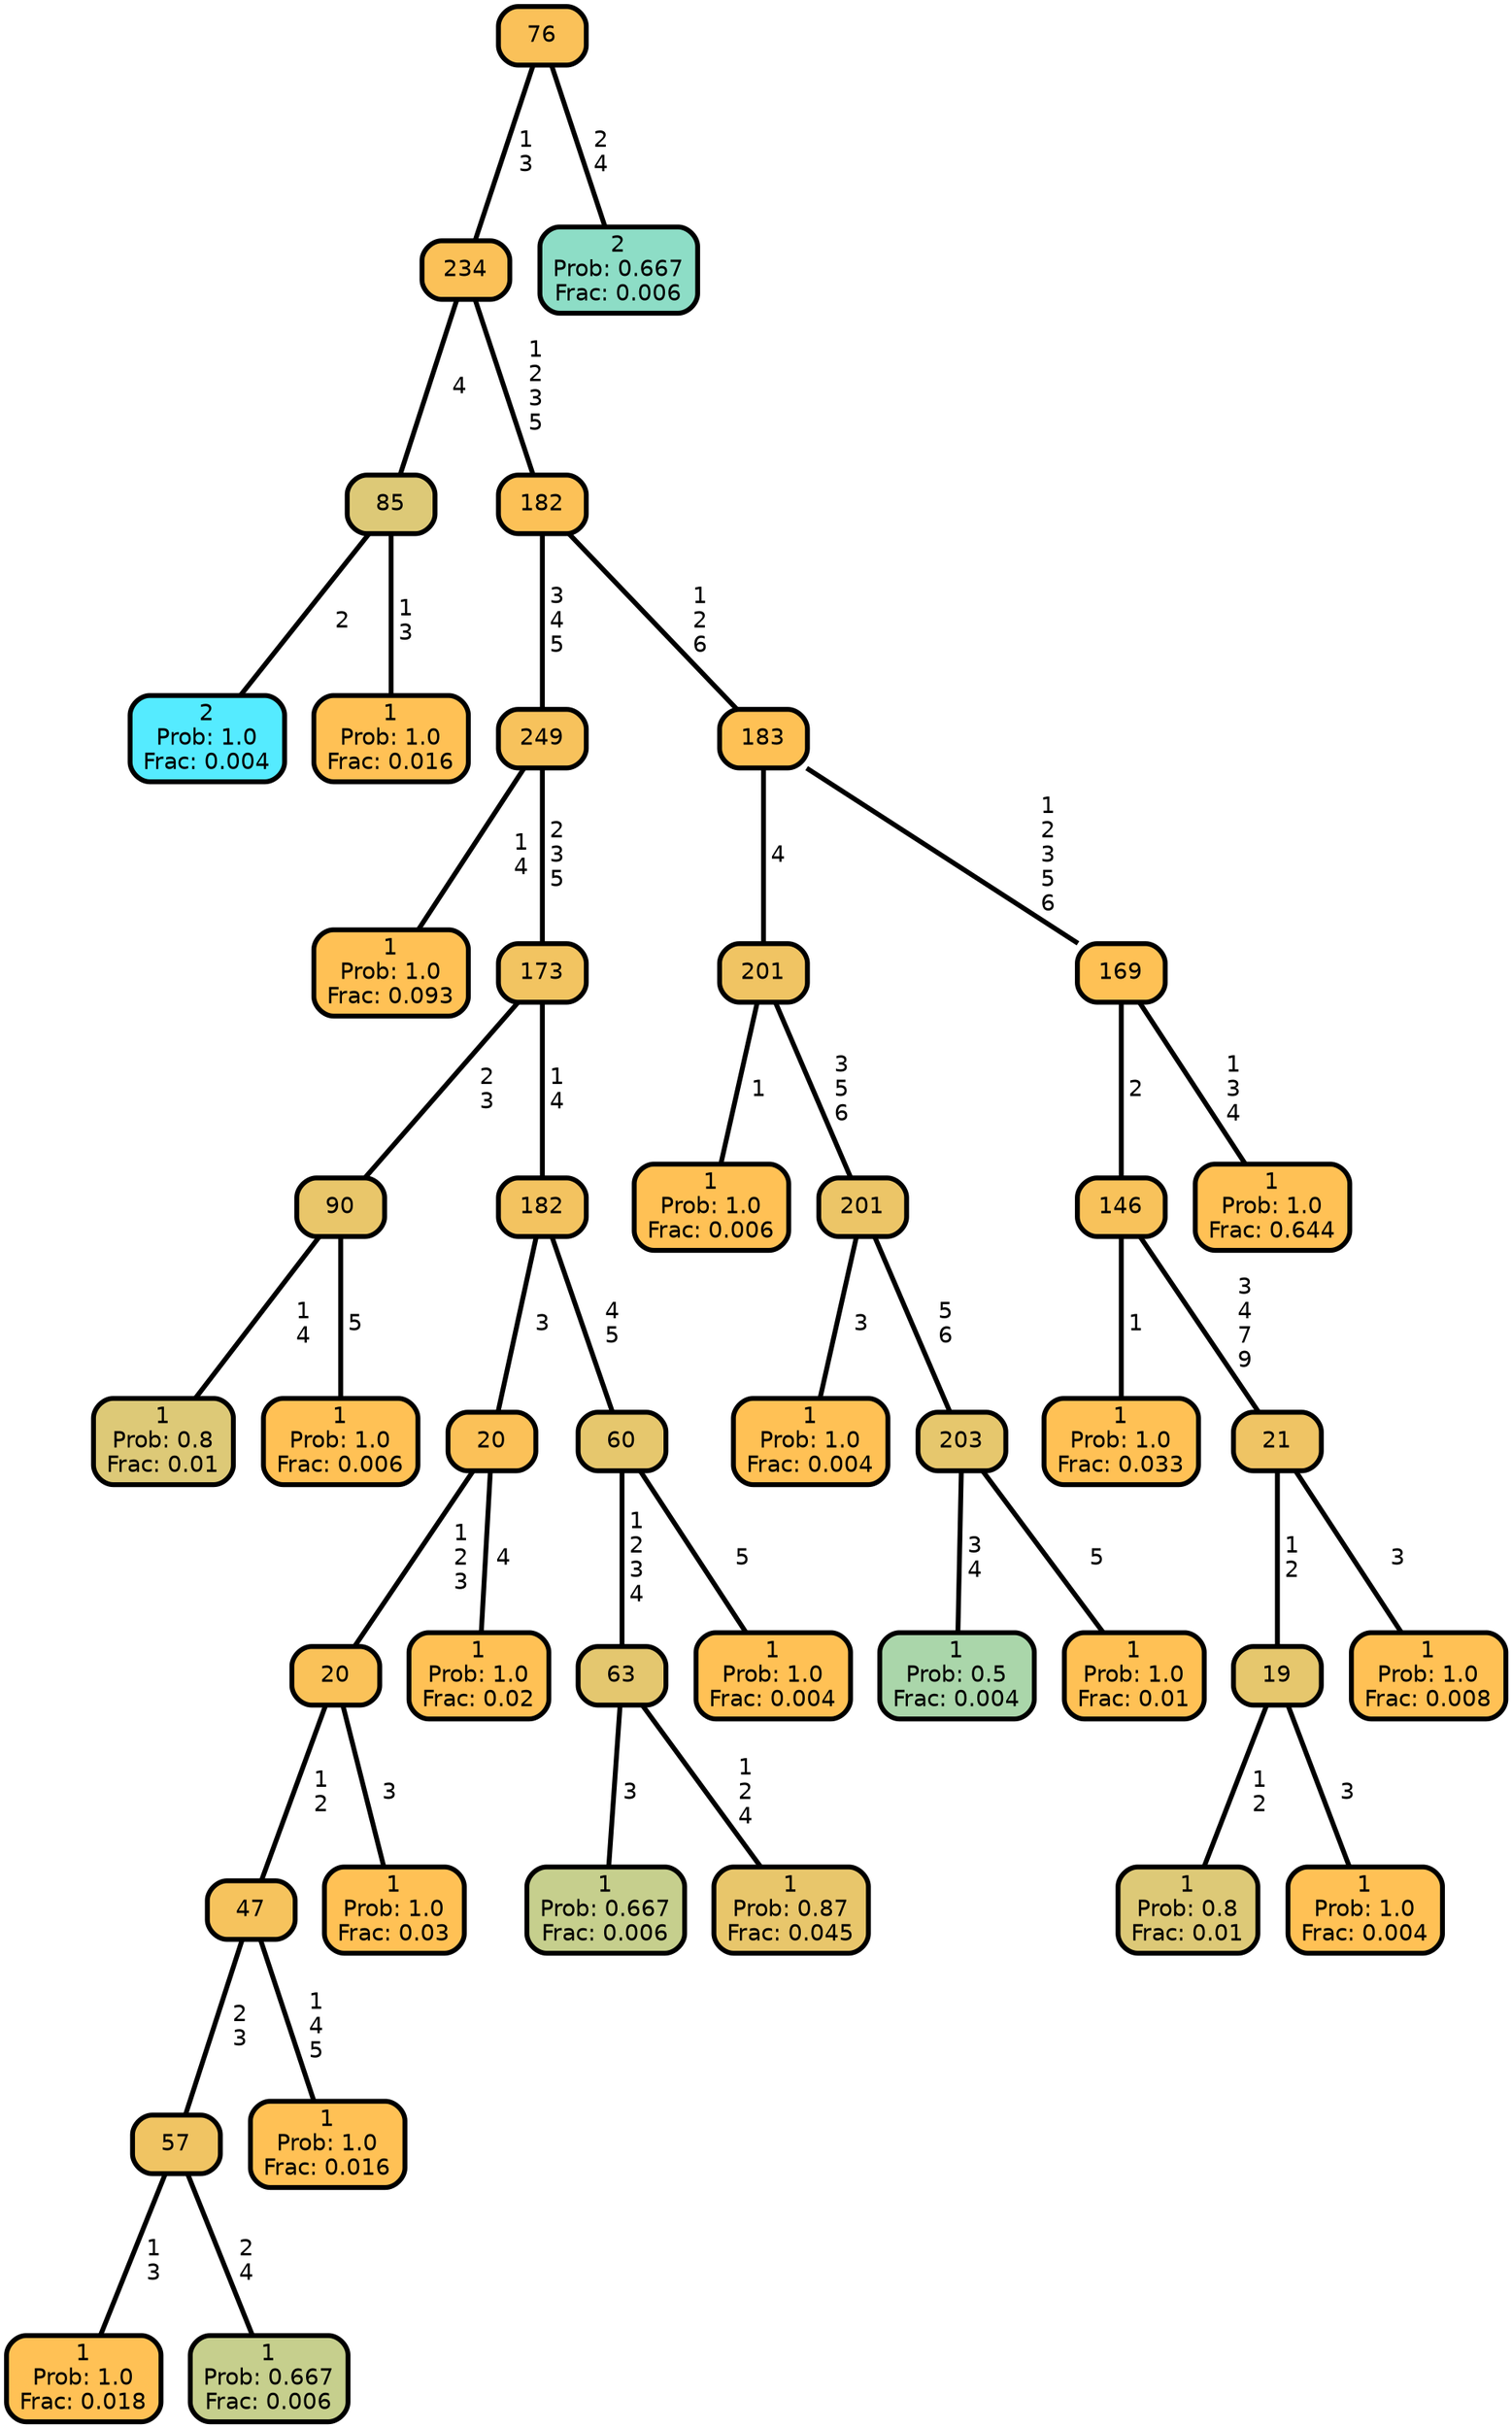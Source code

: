 graph Tree {
node [shape=box, style="filled, rounded",color="black",penwidth="3",fontcolor="black",                 fontname=helvetica] ;
graph [ranksep="0 equally", splines=straight,                 bgcolor=transparent, dpi=200] ;
edge [fontname=helvetica, color=black] ;
0 [label="2
Prob: 1.0
Frac: 0.004", fillcolor="#55ebff"] ;
1 [label="85", fillcolor="#ddc977"] ;
2 [label="1
Prob: 1.0
Frac: 0.016", fillcolor="#ffc155"] ;
3 [label="234", fillcolor="#fbc158"] ;
4 [label="1
Prob: 1.0
Frac: 0.093", fillcolor="#ffc155"] ;
5 [label="249", fillcolor="#f7c25c"] ;
6 [label="1
Prob: 0.8
Frac: 0.01", fillcolor="#ddc977"] ;
7 [label="90", fillcolor="#e9c66a"] ;
8 [label="1
Prob: 1.0
Frac: 0.006", fillcolor="#ffc155"] ;
9 [label="173", fillcolor="#f2c461"] ;
10 [label="1
Prob: 1.0
Frac: 0.018", fillcolor="#ffc155"] ;
11 [label="57", fillcolor="#f0c463"] ;
12 [label="1
Prob: 0.667
Frac: 0.006", fillcolor="#c6cf8d"] ;
13 [label="47", fillcolor="#f6c35d"] ;
14 [label="1
Prob: 1.0
Frac: 0.016", fillcolor="#ffc155"] ;
15 [label="20", fillcolor="#fac259"] ;
16 [label="1
Prob: 1.0
Frac: 0.03", fillcolor="#ffc155"] ;
17 [label="20", fillcolor="#fbc158"] ;
18 [label="1
Prob: 1.0
Frac: 0.02", fillcolor="#ffc155"] ;
19 [label="182", fillcolor="#f3c360"] ;
20 [label="1
Prob: 0.667
Frac: 0.006", fillcolor="#c6cf8d"] ;
21 [label="63", fillcolor="#e4c76f"] ;
22 [label="1
Prob: 0.87
Frac: 0.045", fillcolor="#e8c66b"] ;
23 [label="60", fillcolor="#e6c76d"] ;
24 [label="1
Prob: 1.0
Frac: 0.004", fillcolor="#ffc155"] ;
25 [label="182", fillcolor="#fcc157"] ;
26 [label="1
Prob: 1.0
Frac: 0.006", fillcolor="#ffc155"] ;
27 [label="201", fillcolor="#f0c463"] ;
28 [label="1
Prob: 1.0
Frac: 0.004", fillcolor="#ffc155"] ;
29 [label="201", fillcolor="#ecc567"] ;
30 [label="1
Prob: 0.5
Frac: 0.004", fillcolor="#aad6aa"] ;
31 [label="203", fillcolor="#e6c76d"] ;
32 [label="1
Prob: 1.0
Frac: 0.01", fillcolor="#ffc155"] ;
33 [label="183", fillcolor="#fec155"] ;
34 [label="1
Prob: 1.0
Frac: 0.033", fillcolor="#ffc155"] ;
35 [label="146", fillcolor="#f8c25b"] ;
36 [label="1
Prob: 0.8
Frac: 0.01", fillcolor="#ddc977"] ;
37 [label="19", fillcolor="#e6c76d"] ;
38 [label="1
Prob: 1.0
Frac: 0.004", fillcolor="#ffc155"] ;
39 [label="21", fillcolor="#efc464"] ;
40 [label="1
Prob: 1.0
Frac: 0.008", fillcolor="#ffc155"] ;
41 [label="169", fillcolor="#fec155"] ;
42 [label="1
Prob: 1.0
Frac: 0.644", fillcolor="#ffc155"] ;
43 [label="76", fillcolor="#fac159"] ;
44 [label="2
Prob: 0.667
Frac: 0.006", fillcolor="#8dddc6"] ;
1 -- 0 [label=" 2",penwidth=3] ;
1 -- 2 [label=" 1\n 3",penwidth=3] ;
3 -- 1 [label=" 4",penwidth=3] ;
3 -- 25 [label=" 1\n 2\n 3\n 5",penwidth=3] ;
5 -- 4 [label=" 1\n 4",penwidth=3] ;
5 -- 9 [label=" 2\n 3\n 5",penwidth=3] ;
7 -- 6 [label=" 1\n 4",penwidth=3] ;
7 -- 8 [label=" 5",penwidth=3] ;
9 -- 7 [label=" 2\n 3",penwidth=3] ;
9 -- 19 [label=" 1\n 4",penwidth=3] ;
11 -- 10 [label=" 1\n 3",penwidth=3] ;
11 -- 12 [label=" 2\n 4",penwidth=3] ;
13 -- 11 [label=" 2\n 3",penwidth=3] ;
13 -- 14 [label=" 1\n 4\n 5",penwidth=3] ;
15 -- 13 [label=" 1\n 2",penwidth=3] ;
15 -- 16 [label=" 3",penwidth=3] ;
17 -- 15 [label=" 1\n 2\n 3",penwidth=3] ;
17 -- 18 [label=" 4",penwidth=3] ;
19 -- 17 [label=" 3",penwidth=3] ;
19 -- 23 [label=" 4\n 5",penwidth=3] ;
21 -- 20 [label=" 3",penwidth=3] ;
21 -- 22 [label=" 1\n 2\n 4",penwidth=3] ;
23 -- 21 [label=" 1\n 2\n 3\n 4",penwidth=3] ;
23 -- 24 [label=" 5",penwidth=3] ;
25 -- 5 [label=" 3\n 4\n 5",penwidth=3] ;
25 -- 33 [label=" 1\n 2\n 6",penwidth=3] ;
27 -- 26 [label=" 1",penwidth=3] ;
27 -- 29 [label=" 3\n 5\n 6",penwidth=3] ;
29 -- 28 [label=" 3",penwidth=3] ;
29 -- 31 [label=" 5\n 6",penwidth=3] ;
31 -- 30 [label=" 3\n 4",penwidth=3] ;
31 -- 32 [label=" 5",penwidth=3] ;
33 -- 27 [label=" 4",penwidth=3] ;
33 -- 41 [label=" 1\n 2\n 3\n 5\n 6",penwidth=3] ;
35 -- 34 [label=" 1",penwidth=3] ;
35 -- 39 [label=" 3\n 4\n 7\n 9",penwidth=3] ;
37 -- 36 [label=" 1\n 2",penwidth=3] ;
37 -- 38 [label=" 3",penwidth=3] ;
39 -- 37 [label=" 1\n 2",penwidth=3] ;
39 -- 40 [label=" 3",penwidth=3] ;
41 -- 35 [label=" 2",penwidth=3] ;
41 -- 42 [label=" 1\n 3\n 4",penwidth=3] ;
43 -- 3 [label=" 1\n 3",penwidth=3] ;
43 -- 44 [label=" 2\n 4",penwidth=3] ;
{rank = same;}}
